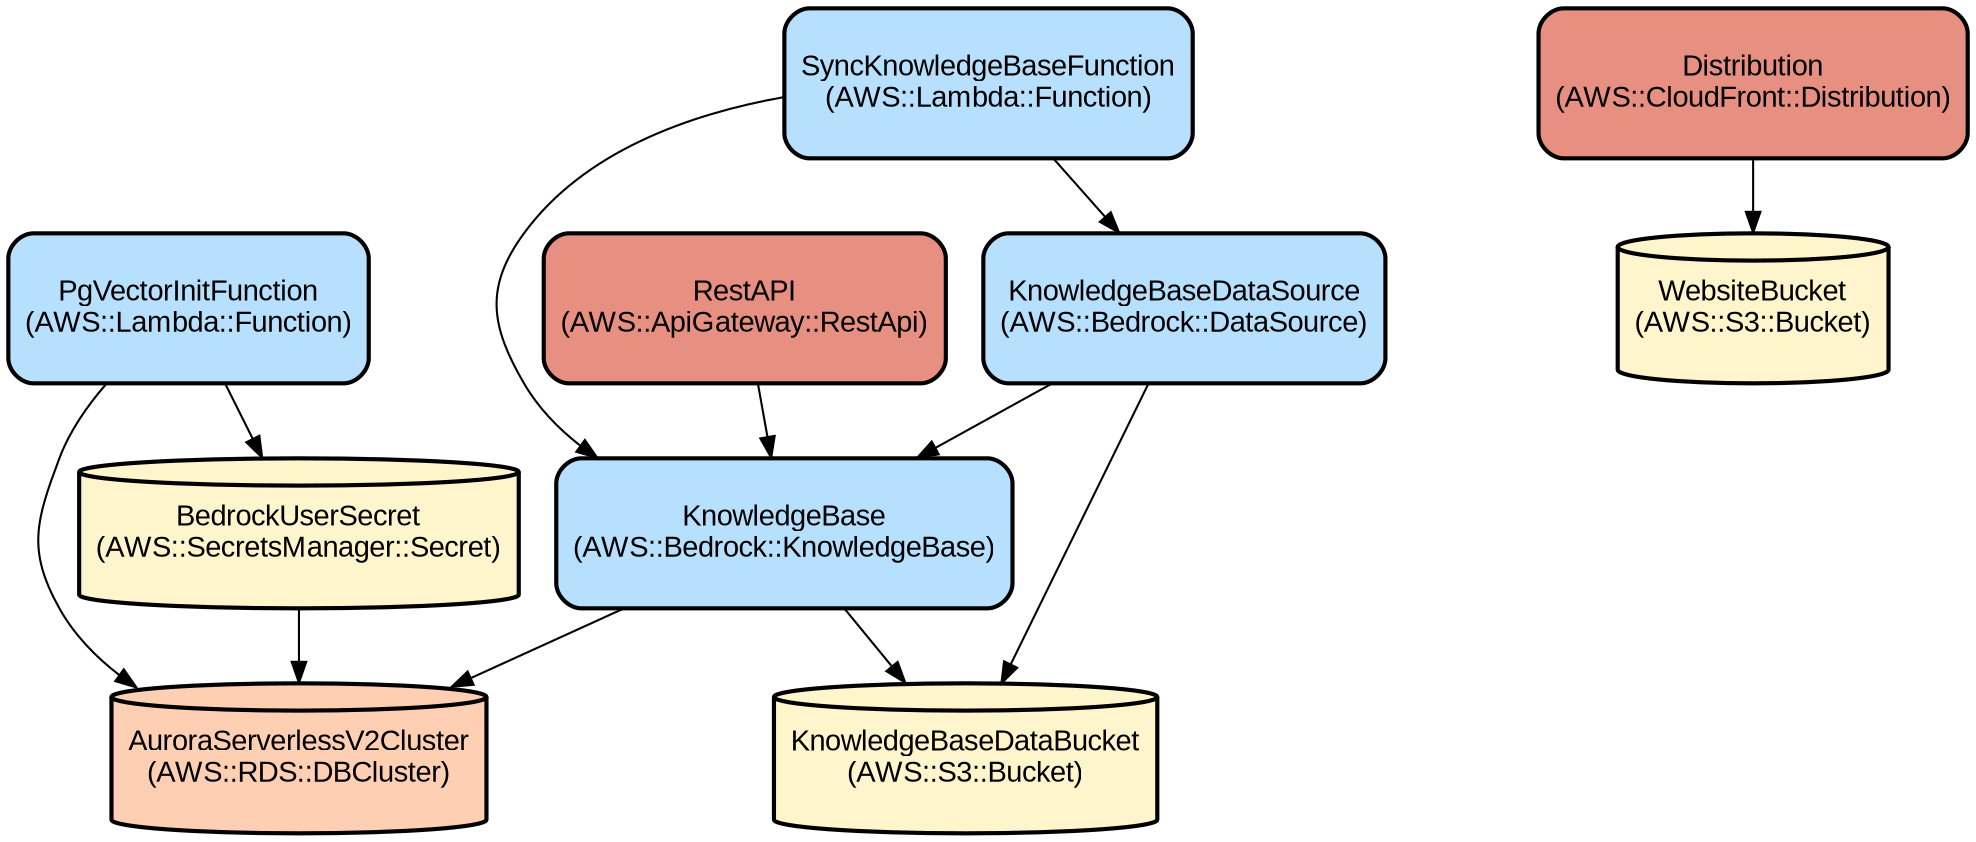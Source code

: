 digraph INFRA {
  node [ color = "black", fillcolor = "#E6E6E6", height =1, style = "filled,bold,rounded", fontname = "Arial" ];
  "AuroraServerlessV2Cluster" [ label = "AuroraServerlessV2Cluster
(AWS::RDS::DBCluster)", shape =cylinder, fillcolor = "#FFCFB3" ];
  "BedrockUserSecret" [ label = "BedrockUserSecret
(AWS::SecretsManager::Secret)", shape =cylinder, fillcolor = "#FFF5CD" ];
  "PgVectorInitFunction" [ label = "PgVectorInitFunction
(AWS::Lambda::Function)", shape =rectangle, fillcolor = "#B7E0FF" ];
  "KnowledgeBaseDataBucket" [ label = "KnowledgeBaseDataBucket
(AWS::S3::Bucket)", shape =cylinder, fillcolor = "#FFF5CD" ];
  "KnowledgeBase" [ label = "KnowledgeBase
(AWS::Bedrock::KnowledgeBase)", shape =rectangle, fillcolor = "#B7E0FF" ];
  "KnowledgeBaseDataSource" [ label = "KnowledgeBaseDataSource
(AWS::Bedrock::DataSource)", shape =rectangle, fillcolor = "#B7E0FF" ];
  "SyncKnowledgeBaseFunction" [ label = "SyncKnowledgeBaseFunction
(AWS::Lambda::Function)", shape =rectangle, fillcolor = "#B7E0FF" ];
  "WebsiteBucket" [ label = "WebsiteBucket
(AWS::S3::Bucket)", shape =cylinder, fillcolor = "#FFF5CD" ];
  "Distribution" [ label = "Distribution
(AWS::CloudFront::Distribution)", shape =rectangle, fillcolor = "#E78F81" ];
  "RestAPI" [ label = "RestAPI
(AWS::ApiGateway::RestApi)", shape =rectangle, fillcolor = "#E78F81" ];
  "BedrockUserSecret" -> "AuroraServerlessV2Cluster";
  "PgVectorInitFunction" -> "AuroraServerlessV2Cluster";
  "PgVectorInitFunction" -> "BedrockUserSecret";
  "KnowledgeBase" -> "KnowledgeBaseDataBucket";
  "KnowledgeBase" -> "AuroraServerlessV2Cluster";
  "KnowledgeBaseDataSource" -> "KnowledgeBase";
  "KnowledgeBaseDataSource" -> "KnowledgeBaseDataBucket";
  "SyncKnowledgeBaseFunction" -> "KnowledgeBase";
  "SyncKnowledgeBaseFunction" -> "KnowledgeBaseDataSource";
  "Distribution" -> "WebsiteBucket";
  "RestAPI" -> "KnowledgeBase";
}
